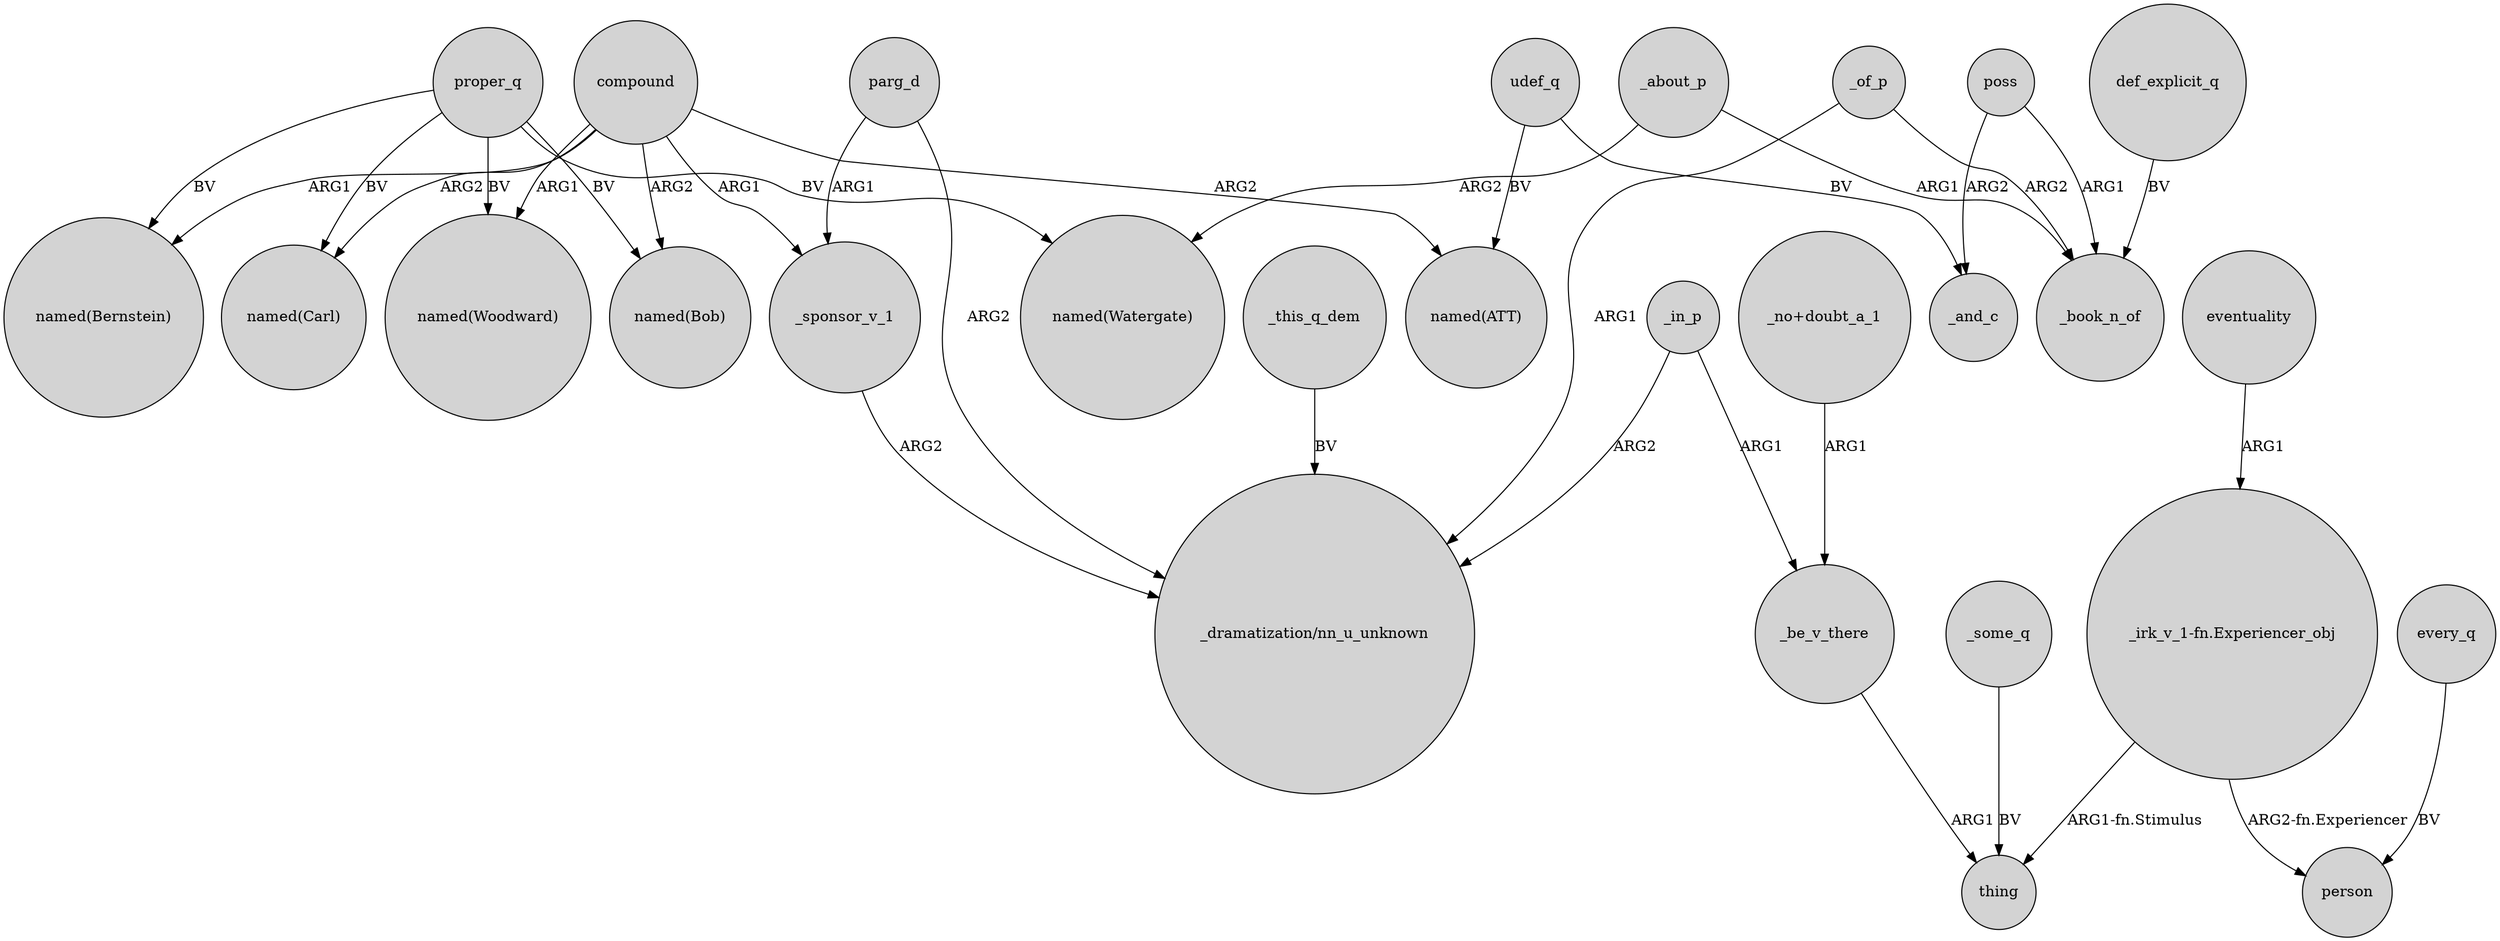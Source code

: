 digraph {
	node [shape=circle style=filled]
	compound -> "named(Bernstein)" [label=ARG1]
	_in_p -> "_dramatization/nn_u_unknown" [label=ARG2]
	proper_q -> "named(Bernstein)" [label=BV]
	_of_p -> _book_n_of [label=ARG2]
	poss -> _and_c [label=ARG2]
	eventuality -> "_irk_v_1-fn.Experiencer_obj" [label=ARG1]
	_some_q -> thing [label=BV]
	proper_q -> "named(Woodward)" [label=BV]
	_of_p -> "_dramatization/nn_u_unknown" [label=ARG1]
	proper_q -> "named(Carl)" [label=BV]
	_be_v_there -> thing [label=ARG1]
	_this_q_dem -> "_dramatization/nn_u_unknown" [label=BV]
	udef_q -> "named(ATT)" [label=BV]
	"_irk_v_1-fn.Experiencer_obj" -> person [label="ARG2-fn.Experiencer"]
	_about_p -> "named(Watergate)" [label=ARG2]
	proper_q -> "named(Bob)" [label=BV]
	every_q -> person [label=BV]
	compound -> "named(Carl)" [label=ARG2]
	poss -> _book_n_of [label=ARG1]
	compound -> "named(Bob)" [label=ARG2]
	compound -> "named(ATT)" [label=ARG2]
	parg_d -> _sponsor_v_1 [label=ARG1]
	parg_d -> "_dramatization/nn_u_unknown" [label=ARG2]
	"_no+doubt_a_1" -> _be_v_there [label=ARG1]
	_sponsor_v_1 -> "_dramatization/nn_u_unknown" [label=ARG2]
	proper_q -> "named(Watergate)" [label=BV]
	_about_p -> _book_n_of [label=ARG1]
	compound -> _sponsor_v_1 [label=ARG1]
	def_explicit_q -> _book_n_of [label=BV]
	udef_q -> _and_c [label=BV]
	_in_p -> _be_v_there [label=ARG1]
	compound -> "named(Woodward)" [label=ARG1]
	"_irk_v_1-fn.Experiencer_obj" -> thing [label="ARG1-fn.Stimulus"]
}
